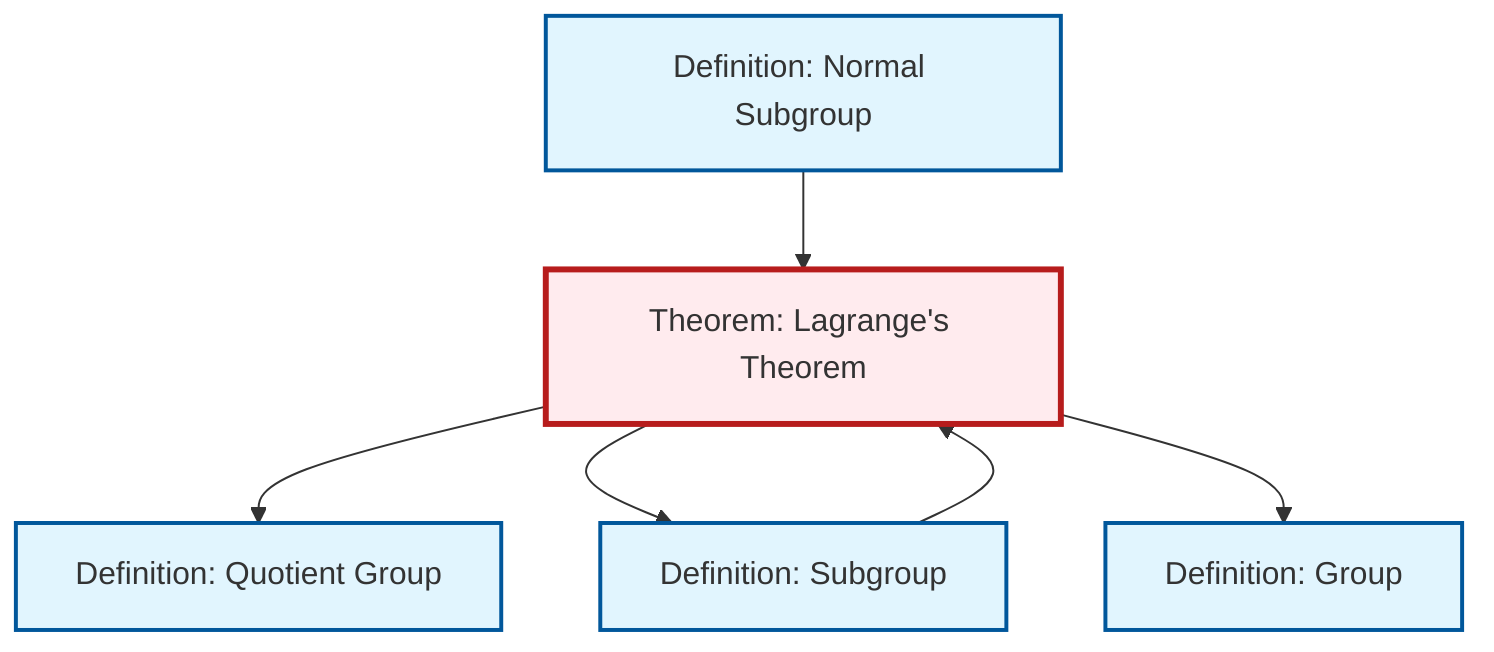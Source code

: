 graph TD
    classDef definition fill:#e1f5fe,stroke:#01579b,stroke-width:2px
    classDef theorem fill:#f3e5f5,stroke:#4a148c,stroke-width:2px
    classDef axiom fill:#fff3e0,stroke:#e65100,stroke-width:2px
    classDef example fill:#e8f5e9,stroke:#1b5e20,stroke-width:2px
    classDef current fill:#ffebee,stroke:#b71c1c,stroke-width:3px
    def-normal-subgroup["Definition: Normal Subgroup"]:::definition
    thm-lagrange["Theorem: Lagrange's Theorem"]:::theorem
    def-group["Definition: Group"]:::definition
    def-subgroup["Definition: Subgroup"]:::definition
    def-quotient-group["Definition: Quotient Group"]:::definition
    thm-lagrange --> def-quotient-group
    thm-lagrange --> def-subgroup
    thm-lagrange --> def-group
    def-subgroup --> thm-lagrange
    def-normal-subgroup --> thm-lagrange
    class thm-lagrange current